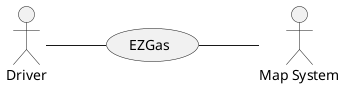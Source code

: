 @startuml
  skinparam backgroundcolor transparent
  left to right direction
  actor Driver as a
  actor "Map System" as ms
  a -- ( EZGas )
  ( EZGas ) -- ms
@enduml
